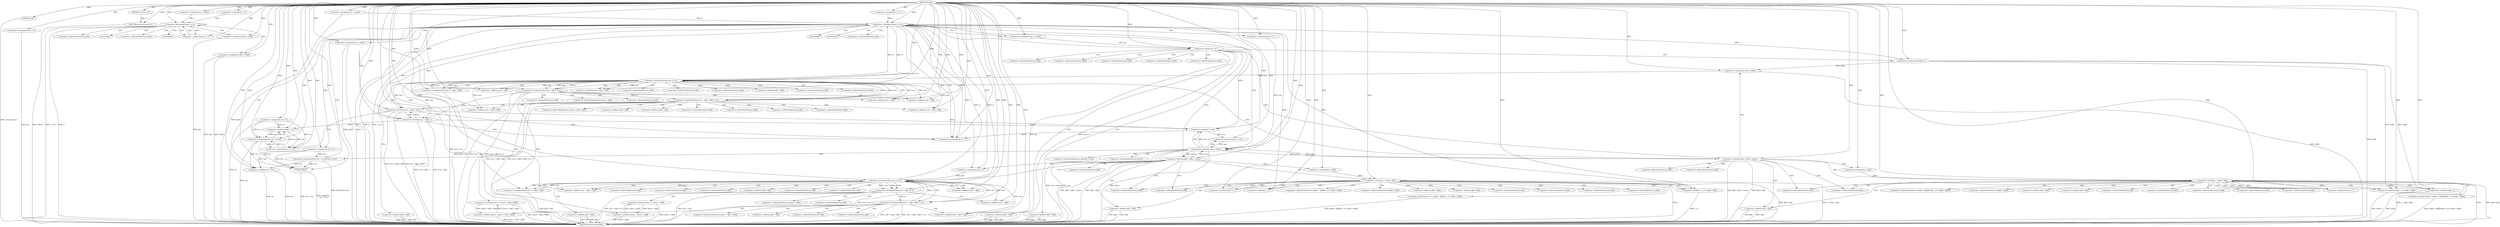 digraph "main" {  
"1000153" [label = "(METHOD,main)" ]
"1000505" [label = "(METHOD_RETURN,signed)" ]
"1000154" [label = "(PARAM,void)" ]
"1000157" [label = "(<operator>.assignment,n = read())" ]
"1000161" [label = "(<operator>.assignment,m = read())" ]
"1000186" [label = "(<operator>.assignment,tot = 0)" ]
"1000190" [label = "(<operator>.assignment,tot1 = 0)" ]
"1000503" [label = "(RETURN,return 0;,return 0;)" ]
"1000166" [label = "(<operator>.assignment,i = 1)" ]
"1000169" [label = "(<operator>.lessEqualsThan,i <= n)" ]
"1000172" [label = "(<operator>.preIncrement,++ i)" ]
"1000195" [label = "(<operator>.assignment,i = 1)" ]
"1000198" [label = "(<operator>.lessEqualsThan,i <= m)" ]
"1000201" [label = "(<operator>.preIncrement,++ i)" ]
"1000504" [label = "(LITERAL,0,return 0;)" ]
"1000175" [label = "(<operator>.assignment,a[i] = read())" ]
"1000180" [label = "(<operator>.assignment,b[i] = read())" ]
"1000205" [label = "(<operator>.assignment,opt = read())" ]
"1000209" [label = "(<operator>.assignment,k = read())" ]
"1000471" [label = "(<operator>.assignmentPlus,tot += c[i])" ]
"1000476" [label = "(<operator>.assignment,tot1 = 0)" ]
"1000498" [label = "(printf,printf(\"%d\n\", tot + tot1))" ]
"1000213" [label = "(<operator>.equals,opt == 1)" ]
"1000481" [label = "(<operator>.assignment,now = 1)" ]
"1000484" [label = "(<operator>.lessThan,now < maxm)" ]
"1000487" [label = "(<operator>.preIncrement,++ now)" ]
"1000489" [label = "(<operator>.assignmentPlus,tot1 += t[now][i % now])" ]
"1000326" [label = "(<operator>.assignment,lst[k] = i)" ]
"1000500" [label = "(<operator>.addition,tot + tot1)" ]
"1000218" [label = "(<operator>.lessThan,a[k] + b[k] < maxm)" ]
"1000333" [label = "(<operator>.lessThan,a[k] + b[k] < maxm)" ]
"1000229" [label = "(<operator>.assignment,j = a[k])" ]
"1000234" [label = "(<operator>.lessThan,j < a[k] + b[k])" ]
"1000243" [label = "(<operator>.preIncrement,++ j)" ]
"1000245" [label = "(<operator>.preIncrement,++ t[a[k] + b[k]][(i + j) % (a[k] + b[k])])" ]
"1000344" [label = "(<operator>.assignment,j = a[k])" ]
"1000349" [label = "(<operator>.lessThan,j < a[k] + b[k])" ]
"1000358" [label = "(<operator>.preIncrement,++ j)" ]
"1000360" [label = "(<operator>.preDecrement,-- t[a[k] + b[k]][(lst[k] + j) % (a[k] + b[k])])" ]
"1000495" [label = "(<operator>.modulo,i % now)" ]
"1000219" [label = "(<operator>.addition,a[k] + b[k])" ]
"1000270" [label = "(<operator>.assignment,now = i)" ]
"1000273" [label = "(<operator>.lessEqualsThan,now <= m)" ]
"1000276" [label = "(<operator>.assignmentPlus,now += a[k] + b[k])" ]
"1000334" [label = "(<operator>.addition,a[k] + b[k])" ]
"1000387" [label = "(<operator>.assignment,now = lst[k])" ]
"1000392" [label = "(<operator>.lessEqualsThan,now <= m)" ]
"1000395" [label = "(<operator>.assignmentPlus,now += a[k] + b[k])" ]
"1000236" [label = "(<operator>.addition,a[k] + b[k])" ]
"1000351" [label = "(<operator>.addition,a[k] + b[k])" ]
"1000256" [label = "(<operator>.modulo,(i + j) % (a[k] + b[k]))" ]
"1000278" [label = "(<operator>.addition,a[k] + b[k])" ]
"1000287" [label = "(<operator>.lessEqualsThan,now + a[k] <= m)" ]
"1000294" [label = "(<operator>.preIncrement,++ c[now + a[k]])" ]
"1000303" [label = "(<operator>.lessEqualsThan,now + a[k] + b[k] <= m)" ]
"1000314" [label = "(<operator>.preDecrement,-- c[now + a[k] + b[k]])" ]
"1000371" [label = "(<operator>.modulo,(lst[k] + j) % (a[k] + b[k]))" ]
"1000397" [label = "(<operator>.addition,a[k] + b[k])" ]
"1000406" [label = "(<operator>.lessEqualsThan,now + a[k] <= m)" ]
"1000433" [label = "(<operator>.lessEqualsThan,now + a[k] + b[k] <= m)" ]
"1000257" [label = "(<operator>.addition,i + j)" ]
"1000372" [label = "(<operator>.addition,lst[k] + j)" ]
"1000414" [label = "(<operator>.preDecrement,-- c[now + a[k]])" ]
"1000445" [label = "(<operator>.preIncrement,++ c[now + a[k] + b[k]])" ]
"1000288" [label = "(<operator>.addition,now + a[k])" ]
"1000304" [label = "(<operator>.addition,now + a[k] + b[k])" ]
"1000407" [label = "(<operator>.addition,now + a[k])" ]
"1000423" [label = "(<operator>.lessThan,now + a[k] < i)" ]
"1000430" [label = "(<operator>.preDecrement,-- tot)" ]
"1000434" [label = "(<operator>.addition,now + a[k] + b[k])" ]
"1000458" [label = "(<operator>.lessThan,now + a[k] + b[k] < i)" ]
"1000469" [label = "(<operator>.preIncrement,++ tot)" ]
"1000297" [label = "(<operator>.addition,now + a[k])" ]
"1000317" [label = "(<operator>.addition,now + a[k] + b[k])" ]
"1000417" [label = "(<operator>.addition,now + a[k])" ]
"1000424" [label = "(<operator>.addition,now + a[k])" ]
"1000448" [label = "(<operator>.addition,now + a[k] + b[k])" ]
"1000459" [label = "(<operator>.addition,now + a[k] + b[k])" ]
"1000176" [label = "(<operator>.indirectIndexAccess,a[i])" ]
"1000179" [label = "(read,read())" ]
"1000181" [label = "(<operator>.indirectIndexAccess,b[i])" ]
"1000184" [label = "(read,read())" ]
"1000207" [label = "(read,read())" ]
"1000211" [label = "(read,read())" ]
"1000473" [label = "(<operator>.indirectIndexAccess,c[i])" ]
"1000491" [label = "(<operator>.indirectIndexAccess,t[now][i % now])" ]
"1000327" [label = "(<operator>.indirectIndexAccess,lst[k])" ]
"1000492" [label = "(<operator>.indirectIndexAccess,t[now])" ]
"1000220" [label = "(<operator>.indirectIndexAccess,a[k])" ]
"1000223" [label = "(<operator>.indirectIndexAccess,b[k])" ]
"1000231" [label = "(<operator>.indirectIndexAccess,a[k])" ]
"1000246" [label = "(<operator>.indirectIndexAccess,t[a[k] + b[k]][(i + j) % (a[k] + b[k])])" ]
"1000335" [label = "(<operator>.indirectIndexAccess,a[k])" ]
"1000338" [label = "(<operator>.indirectIndexAccess,b[k])" ]
"1000346" [label = "(<operator>.indirectIndexAccess,a[k])" ]
"1000361" [label = "(<operator>.indirectIndexAccess,t[a[k] + b[k]][(lst[k] + j) % (a[k] + b[k])])" ]
"1000237" [label = "(<operator>.indirectIndexAccess,a[k])" ]
"1000240" [label = "(<operator>.indirectIndexAccess,b[k])" ]
"1000247" [label = "(<operator>.indirectIndexAccess,t[a[k] + b[k]])" ]
"1000352" [label = "(<operator>.indirectIndexAccess,a[k])" ]
"1000355" [label = "(<operator>.indirectIndexAccess,b[k])" ]
"1000362" [label = "(<operator>.indirectIndexAccess,t[a[k] + b[k]])" ]
"1000389" [label = "(<operator>.indirectIndexAccess,lst[k])" ]
"1000249" [label = "(<operator>.addition,a[k] + b[k])" ]
"1000260" [label = "(<operator>.addition,a[k] + b[k])" ]
"1000279" [label = "(<operator>.indirectIndexAccess,a[k])" ]
"1000282" [label = "(<operator>.indirectIndexAccess,b[k])" ]
"1000364" [label = "(<operator>.addition,a[k] + b[k])" ]
"1000377" [label = "(<operator>.addition,a[k] + b[k])" ]
"1000398" [label = "(<operator>.indirectIndexAccess,a[k])" ]
"1000401" [label = "(<operator>.indirectIndexAccess,b[k])" ]
"1000250" [label = "(<operator>.indirectIndexAccess,a[k])" ]
"1000253" [label = "(<operator>.indirectIndexAccess,b[k])" ]
"1000261" [label = "(<operator>.indirectIndexAccess,a[k])" ]
"1000264" [label = "(<operator>.indirectIndexAccess,b[k])" ]
"1000295" [label = "(<operator>.indirectIndexAccess,c[now + a[k]])" ]
"1000315" [label = "(<operator>.indirectIndexAccess,c[now + a[k] + b[k]])" ]
"1000365" [label = "(<operator>.indirectIndexAccess,a[k])" ]
"1000368" [label = "(<operator>.indirectIndexAccess,b[k])" ]
"1000373" [label = "(<operator>.indirectIndexAccess,lst[k])" ]
"1000378" [label = "(<operator>.indirectIndexAccess,a[k])" ]
"1000381" [label = "(<operator>.indirectIndexAccess,b[k])" ]
"1000290" [label = "(<operator>.indirectIndexAccess,a[k])" ]
"1000306" [label = "(<operator>.addition,a[k] + b[k])" ]
"1000409" [label = "(<operator>.indirectIndexAccess,a[k])" ]
"1000415" [label = "(<operator>.indirectIndexAccess,c[now + a[k]])" ]
"1000436" [label = "(<operator>.addition,a[k] + b[k])" ]
"1000446" [label = "(<operator>.indirectIndexAccess,c[now + a[k] + b[k]])" ]
"1000299" [label = "(<operator>.indirectIndexAccess,a[k])" ]
"1000307" [label = "(<operator>.indirectIndexAccess,a[k])" ]
"1000310" [label = "(<operator>.indirectIndexAccess,b[k])" ]
"1000319" [label = "(<operator>.addition,a[k] + b[k])" ]
"1000437" [label = "(<operator>.indirectIndexAccess,a[k])" ]
"1000440" [label = "(<operator>.indirectIndexAccess,b[k])" ]
"1000320" [label = "(<operator>.indirectIndexAccess,a[k])" ]
"1000323" [label = "(<operator>.indirectIndexAccess,b[k])" ]
"1000419" [label = "(<operator>.indirectIndexAccess,a[k])" ]
"1000426" [label = "(<operator>.indirectIndexAccess,a[k])" ]
"1000450" [label = "(<operator>.addition,a[k] + b[k])" ]
"1000461" [label = "(<operator>.addition,a[k] + b[k])" ]
"1000451" [label = "(<operator>.indirectIndexAccess,a[k])" ]
"1000454" [label = "(<operator>.indirectIndexAccess,b[k])" ]
"1000462" [label = "(<operator>.indirectIndexAccess,a[k])" ]
"1000465" [label = "(<operator>.indirectIndexAccess,b[k])" ]
  "1000154" -> "1000505"  [ label = "DDG: <anonymous>"] 
  "1000161" -> "1000505"  [ label = "DDG: read()"] 
  "1000169" -> "1000505"  [ label = "DDG: n"] 
  "1000169" -> "1000505"  [ label = "DDG: i <= n"] 
  "1000186" -> "1000505"  [ label = "DDG: tot"] 
  "1000190" -> "1000505"  [ label = "DDG: tot1"] 
  "1000198" -> "1000505"  [ label = "DDG: i"] 
  "1000198" -> "1000505"  [ label = "DDG: m"] 
  "1000198" -> "1000505"  [ label = "DDG: i <= m"] 
  "1000209" -> "1000505"  [ label = "DDG: k"] 
  "1000209" -> "1000505"  [ label = "DDG: read()"] 
  "1000213" -> "1000505"  [ label = "DDG: opt"] 
  "1000213" -> "1000505"  [ label = "DDG: opt == 1"] 
  "1000334" -> "1000505"  [ label = "DDG: a[k]"] 
  "1000334" -> "1000505"  [ label = "DDG: b[k]"] 
  "1000333" -> "1000505"  [ label = "DDG: a[k] + b[k]"] 
  "1000333" -> "1000505"  [ label = "DDG: a[k] + b[k] < maxm"] 
  "1000387" -> "1000505"  [ label = "DDG: lst[k]"] 
  "1000392" -> "1000505"  [ label = "DDG: now <= m"] 
  "1000406" -> "1000505"  [ label = "DDG: now + a[k]"] 
  "1000406" -> "1000505"  [ label = "DDG: now + a[k] <= m"] 
  "1000414" -> "1000505"  [ label = "DDG: c[now + a[k]]"] 
  "1000423" -> "1000505"  [ label = "DDG: now + a[k]"] 
  "1000423" -> "1000505"  [ label = "DDG: now + a[k] < i"] 
  "1000433" -> "1000505"  [ label = "DDG: now + a[k] + b[k]"] 
  "1000433" -> "1000505"  [ label = "DDG: now + a[k] + b[k] <= m"] 
  "1000445" -> "1000505"  [ label = "DDG: c[now + a[k] + b[k]]"] 
  "1000458" -> "1000505"  [ label = "DDG: now + a[k] + b[k]"] 
  "1000458" -> "1000505"  [ label = "DDG: now + a[k] + b[k] < i"] 
  "1000397" -> "1000505"  [ label = "DDG: a[k]"] 
  "1000397" -> "1000505"  [ label = "DDG: b[k]"] 
  "1000395" -> "1000505"  [ label = "DDG: a[k] + b[k]"] 
  "1000349" -> "1000505"  [ label = "DDG: j"] 
  "1000351" -> "1000505"  [ label = "DDG: a[k]"] 
  "1000351" -> "1000505"  [ label = "DDG: b[k]"] 
  "1000349" -> "1000505"  [ label = "DDG: a[k] + b[k]"] 
  "1000349" -> "1000505"  [ label = "DDG: j < a[k] + b[k]"] 
  "1000372" -> "1000505"  [ label = "DDG: lst[k]"] 
  "1000371" -> "1000505"  [ label = "DDG: lst[k] + j"] 
  "1000360" -> "1000505"  [ label = "DDG: t[a[k] + b[k]][(lst[k] + j) % (a[k] + b[k])]"] 
  "1000219" -> "1000505"  [ label = "DDG: a[k]"] 
  "1000219" -> "1000505"  [ label = "DDG: b[k]"] 
  "1000218" -> "1000505"  [ label = "DDG: a[k] + b[k]"] 
  "1000218" -> "1000505"  [ label = "DDG: a[k] + b[k] < maxm"] 
  "1000273" -> "1000505"  [ label = "DDG: now <= m"] 
  "1000287" -> "1000505"  [ label = "DDG: now + a[k]"] 
  "1000287" -> "1000505"  [ label = "DDG: now + a[k] <= m"] 
  "1000294" -> "1000505"  [ label = "DDG: c[now + a[k]]"] 
  "1000303" -> "1000505"  [ label = "DDG: now + a[k] + b[k]"] 
  "1000303" -> "1000505"  [ label = "DDG: now + a[k] + b[k] <= m"] 
  "1000314" -> "1000505"  [ label = "DDG: c[now + a[k] + b[k]]"] 
  "1000278" -> "1000505"  [ label = "DDG: a[k]"] 
  "1000278" -> "1000505"  [ label = "DDG: b[k]"] 
  "1000276" -> "1000505"  [ label = "DDG: a[k] + b[k]"] 
  "1000234" -> "1000505"  [ label = "DDG: j"] 
  "1000236" -> "1000505"  [ label = "DDG: a[k]"] 
  "1000236" -> "1000505"  [ label = "DDG: b[k]"] 
  "1000234" -> "1000505"  [ label = "DDG: a[k] + b[k]"] 
  "1000234" -> "1000505"  [ label = "DDG: j < a[k] + b[k]"] 
  "1000326" -> "1000505"  [ label = "DDG: lst[k]"] 
  "1000471" -> "1000505"  [ label = "DDG: c[i]"] 
  "1000484" -> "1000505"  [ label = "DDG: now"] 
  "1000484" -> "1000505"  [ label = "DDG: maxm"] 
  "1000484" -> "1000505"  [ label = "DDG: now < maxm"] 
  "1000500" -> "1000505"  [ label = "DDG: tot"] 
  "1000500" -> "1000505"  [ label = "DDG: tot1"] 
  "1000498" -> "1000505"  [ label = "DDG: tot + tot1"] 
  "1000498" -> "1000505"  [ label = "DDG: printf(\"%d\n\", tot + tot1)"] 
  "1000489" -> "1000505"  [ label = "DDG: t[now][i % now]"] 
  "1000256" -> "1000505"  [ label = "DDG: i + j"] 
  "1000245" -> "1000505"  [ label = "DDG: t[a[k] + b[k]][(i + j) % (a[k] + b[k])]"] 
  "1000175" -> "1000505"  [ label = "DDG: a[i]"] 
  "1000180" -> "1000505"  [ label = "DDG: b[i]"] 
  "1000180" -> "1000505"  [ label = "DDG: read()"] 
  "1000503" -> "1000505"  [ label = "DDG: <RET>"] 
  "1000153" -> "1000154"  [ label = "DDG: "] 
  "1000153" -> "1000157"  [ label = "DDG: "] 
  "1000153" -> "1000161"  [ label = "DDG: "] 
  "1000153" -> "1000186"  [ label = "DDG: "] 
  "1000153" -> "1000190"  [ label = "DDG: "] 
  "1000504" -> "1000503"  [ label = "DDG: 0"] 
  "1000153" -> "1000503"  [ label = "DDG: "] 
  "1000153" -> "1000166"  [ label = "DDG: "] 
  "1000153" -> "1000195"  [ label = "DDG: "] 
  "1000153" -> "1000504"  [ label = "DDG: "] 
  "1000166" -> "1000169"  [ label = "DDG: i"] 
  "1000172" -> "1000169"  [ label = "DDG: i"] 
  "1000153" -> "1000169"  [ label = "DDG: "] 
  "1000157" -> "1000169"  [ label = "DDG: n"] 
  "1000169" -> "1000172"  [ label = "DDG: i"] 
  "1000153" -> "1000172"  [ label = "DDG: "] 
  "1000153" -> "1000175"  [ label = "DDG: "] 
  "1000153" -> "1000180"  [ label = "DDG: "] 
  "1000195" -> "1000198"  [ label = "DDG: i"] 
  "1000201" -> "1000198"  [ label = "DDG: i"] 
  "1000153" -> "1000198"  [ label = "DDG: "] 
  "1000161" -> "1000198"  [ label = "DDG: m"] 
  "1000392" -> "1000198"  [ label = "DDG: m"] 
  "1000273" -> "1000198"  [ label = "DDG: m"] 
  "1000198" -> "1000201"  [ label = "DDG: i"] 
  "1000423" -> "1000201"  [ label = "DDG: i"] 
  "1000458" -> "1000201"  [ label = "DDG: i"] 
  "1000495" -> "1000201"  [ label = "DDG: i"] 
  "1000153" -> "1000201"  [ label = "DDG: "] 
  "1000153" -> "1000205"  [ label = "DDG: "] 
  "1000153" -> "1000209"  [ label = "DDG: "] 
  "1000153" -> "1000476"  [ label = "DDG: "] 
  "1000186" -> "1000471"  [ label = "DDG: tot"] 
  "1000430" -> "1000471"  [ label = "DDG: tot"] 
  "1000469" -> "1000471"  [ label = "DDG: tot"] 
  "1000153" -> "1000471"  [ label = "DDG: "] 
  "1000153" -> "1000481"  [ label = "DDG: "] 
  "1000153" -> "1000498"  [ label = "DDG: "] 
  "1000476" -> "1000498"  [ label = "DDG: tot1"] 
  "1000489" -> "1000498"  [ label = "DDG: tot1"] 
  "1000471" -> "1000498"  [ label = "DDG: tot"] 
  "1000205" -> "1000213"  [ label = "DDG: opt"] 
  "1000153" -> "1000213"  [ label = "DDG: "] 
  "1000198" -> "1000326"  [ label = "DDG: i"] 
  "1000153" -> "1000326"  [ label = "DDG: "] 
  "1000481" -> "1000484"  [ label = "DDG: now"] 
  "1000487" -> "1000484"  [ label = "DDG: now"] 
  "1000153" -> "1000484"  [ label = "DDG: "] 
  "1000333" -> "1000484"  [ label = "DDG: maxm"] 
  "1000218" -> "1000484"  [ label = "DDG: maxm"] 
  "1000495" -> "1000487"  [ label = "DDG: now"] 
  "1000153" -> "1000487"  [ label = "DDG: "] 
  "1000476" -> "1000489"  [ label = "DDG: tot1"] 
  "1000153" -> "1000489"  [ label = "DDG: "] 
  "1000471" -> "1000500"  [ label = "DDG: tot"] 
  "1000153" -> "1000500"  [ label = "DDG: "] 
  "1000476" -> "1000500"  [ label = "DDG: tot1"] 
  "1000489" -> "1000500"  [ label = "DDG: tot1"] 
  "1000484" -> "1000218"  [ label = "DDG: maxm"] 
  "1000153" -> "1000218"  [ label = "DDG: "] 
  "1000484" -> "1000333"  [ label = "DDG: maxm"] 
  "1000153" -> "1000333"  [ label = "DDG: "] 
  "1000198" -> "1000495"  [ label = "DDG: i"] 
  "1000423" -> "1000495"  [ label = "DDG: i"] 
  "1000458" -> "1000495"  [ label = "DDG: i"] 
  "1000153" -> "1000495"  [ label = "DDG: "] 
  "1000484" -> "1000495"  [ label = "DDG: now"] 
  "1000153" -> "1000229"  [ label = "DDG: "] 
  "1000229" -> "1000234"  [ label = "DDG: j"] 
  "1000243" -> "1000234"  [ label = "DDG: j"] 
  "1000153" -> "1000234"  [ label = "DDG: "] 
  "1000153" -> "1000243"  [ label = "DDG: "] 
  "1000234" -> "1000243"  [ label = "DDG: j"] 
  "1000198" -> "1000270"  [ label = "DDG: i"] 
  "1000153" -> "1000270"  [ label = "DDG: "] 
  "1000153" -> "1000344"  [ label = "DDG: "] 
  "1000344" -> "1000349"  [ label = "DDG: j"] 
  "1000358" -> "1000349"  [ label = "DDG: j"] 
  "1000153" -> "1000349"  [ label = "DDG: "] 
  "1000153" -> "1000358"  [ label = "DDG: "] 
  "1000349" -> "1000358"  [ label = "DDG: j"] 
  "1000326" -> "1000387"  [ label = "DDG: lst[k]"] 
  "1000270" -> "1000273"  [ label = "DDG: now"] 
  "1000276" -> "1000273"  [ label = "DDG: now"] 
  "1000153" -> "1000273"  [ label = "DDG: "] 
  "1000198" -> "1000273"  [ label = "DDG: m"] 
  "1000303" -> "1000273"  [ label = "DDG: m"] 
  "1000153" -> "1000276"  [ label = "DDG: "] 
  "1000273" -> "1000276"  [ label = "DDG: now"] 
  "1000153" -> "1000387"  [ label = "DDG: "] 
  "1000387" -> "1000392"  [ label = "DDG: now"] 
  "1000395" -> "1000392"  [ label = "DDG: now"] 
  "1000153" -> "1000392"  [ label = "DDG: "] 
  "1000198" -> "1000392"  [ label = "DDG: m"] 
  "1000433" -> "1000392"  [ label = "DDG: m"] 
  "1000153" -> "1000395"  [ label = "DDG: "] 
  "1000392" -> "1000395"  [ label = "DDG: now"] 
  "1000234" -> "1000256"  [ label = "DDG: j"] 
  "1000153" -> "1000256"  [ label = "DDG: "] 
  "1000198" -> "1000256"  [ label = "DDG: i"] 
  "1000349" -> "1000371"  [ label = "DDG: j"] 
  "1000153" -> "1000371"  [ label = "DDG: "] 
  "1000326" -> "1000371"  [ label = "DDG: lst[k]"] 
  "1000198" -> "1000257"  [ label = "DDG: i"] 
  "1000153" -> "1000257"  [ label = "DDG: "] 
  "1000234" -> "1000257"  [ label = "DDG: j"] 
  "1000273" -> "1000287"  [ label = "DDG: now"] 
  "1000153" -> "1000287"  [ label = "DDG: "] 
  "1000273" -> "1000287"  [ label = "DDG: m"] 
  "1000414" -> "1000294"  [ label = "DDG: c[now + a[k]]"] 
  "1000153" -> "1000303"  [ label = "DDG: "] 
  "1000273" -> "1000303"  [ label = "DDG: now"] 
  "1000287" -> "1000303"  [ label = "DDG: m"] 
  "1000445" -> "1000314"  [ label = "DDG: c[now + a[k] + b[k]]"] 
  "1000326" -> "1000372"  [ label = "DDG: lst[k]"] 
  "1000349" -> "1000372"  [ label = "DDG: j"] 
  "1000153" -> "1000372"  [ label = "DDG: "] 
  "1000392" -> "1000406"  [ label = "DDG: now"] 
  "1000153" -> "1000406"  [ label = "DDG: "] 
  "1000392" -> "1000406"  [ label = "DDG: m"] 
  "1000153" -> "1000433"  [ label = "DDG: "] 
  "1000392" -> "1000433"  [ label = "DDG: now"] 
  "1000406" -> "1000433"  [ label = "DDG: m"] 
  "1000273" -> "1000288"  [ label = "DDG: now"] 
  "1000153" -> "1000288"  [ label = "DDG: "] 
  "1000153" -> "1000304"  [ label = "DDG: "] 
  "1000273" -> "1000304"  [ label = "DDG: now"] 
  "1000392" -> "1000407"  [ label = "DDG: now"] 
  "1000153" -> "1000407"  [ label = "DDG: "] 
  "1000294" -> "1000414"  [ label = "DDG: c[now + a[k]]"] 
  "1000153" -> "1000434"  [ label = "DDG: "] 
  "1000392" -> "1000434"  [ label = "DDG: now"] 
  "1000314" -> "1000445"  [ label = "DDG: c[now + a[k] + b[k]]"] 
  "1000153" -> "1000297"  [ label = "DDG: "] 
  "1000273" -> "1000297"  [ label = "DDG: now"] 
  "1000153" -> "1000317"  [ label = "DDG: "] 
  "1000273" -> "1000317"  [ label = "DDG: now"] 
  "1000153" -> "1000423"  [ label = "DDG: "] 
  "1000392" -> "1000423"  [ label = "DDG: now"] 
  "1000198" -> "1000423"  [ label = "DDG: i"] 
  "1000458" -> "1000423"  [ label = "DDG: i"] 
  "1000186" -> "1000430"  [ label = "DDG: tot"] 
  "1000469" -> "1000430"  [ label = "DDG: tot"] 
  "1000153" -> "1000430"  [ label = "DDG: "] 
  "1000471" -> "1000430"  [ label = "DDG: tot"] 
  "1000153" -> "1000458"  [ label = "DDG: "] 
  "1000392" -> "1000458"  [ label = "DDG: now"] 
  "1000198" -> "1000458"  [ label = "DDG: i"] 
  "1000423" -> "1000458"  [ label = "DDG: i"] 
  "1000186" -> "1000469"  [ label = "DDG: tot"] 
  "1000430" -> "1000469"  [ label = "DDG: tot"] 
  "1000153" -> "1000469"  [ label = "DDG: "] 
  "1000471" -> "1000469"  [ label = "DDG: tot"] 
  "1000153" -> "1000417"  [ label = "DDG: "] 
  "1000392" -> "1000417"  [ label = "DDG: now"] 
  "1000153" -> "1000424"  [ label = "DDG: "] 
  "1000392" -> "1000424"  [ label = "DDG: now"] 
  "1000153" -> "1000448"  [ label = "DDG: "] 
  "1000392" -> "1000448"  [ label = "DDG: now"] 
  "1000153" -> "1000459"  [ label = "DDG: "] 
  "1000392" -> "1000459"  [ label = "DDG: now"] 
  "1000169" -> "1000180"  [ label = "CDG: "] 
  "1000169" -> "1000176"  [ label = "CDG: "] 
  "1000169" -> "1000169"  [ label = "CDG: "] 
  "1000169" -> "1000184"  [ label = "CDG: "] 
  "1000169" -> "1000181"  [ label = "CDG: "] 
  "1000169" -> "1000175"  [ label = "CDG: "] 
  "1000169" -> "1000179"  [ label = "CDG: "] 
  "1000169" -> "1000172"  [ label = "CDG: "] 
  "1000198" -> "1000498"  [ label = "CDG: "] 
  "1000198" -> "1000476"  [ label = "CDG: "] 
  "1000198" -> "1000201"  [ label = "CDG: "] 
  "1000198" -> "1000205"  [ label = "CDG: "] 
  "1000198" -> "1000481"  [ label = "CDG: "] 
  "1000198" -> "1000211"  [ label = "CDG: "] 
  "1000198" -> "1000473"  [ label = "CDG: "] 
  "1000198" -> "1000500"  [ label = "CDG: "] 
  "1000198" -> "1000198"  [ label = "CDG: "] 
  "1000198" -> "1000213"  [ label = "CDG: "] 
  "1000198" -> "1000471"  [ label = "CDG: "] 
  "1000198" -> "1000484"  [ label = "CDG: "] 
  "1000198" -> "1000207"  [ label = "CDG: "] 
  "1000198" -> "1000209"  [ label = "CDG: "] 
  "1000213" -> "1000326"  [ label = "CDG: "] 
  "1000213" -> "1000220"  [ label = "CDG: "] 
  "1000213" -> "1000334"  [ label = "CDG: "] 
  "1000213" -> "1000335"  [ label = "CDG: "] 
  "1000213" -> "1000338"  [ label = "CDG: "] 
  "1000213" -> "1000219"  [ label = "CDG: "] 
  "1000213" -> "1000333"  [ label = "CDG: "] 
  "1000213" -> "1000327"  [ label = "CDG: "] 
  "1000213" -> "1000218"  [ label = "CDG: "] 
  "1000213" -> "1000223"  [ label = "CDG: "] 
  "1000484" -> "1000495"  [ label = "CDG: "] 
  "1000484" -> "1000491"  [ label = "CDG: "] 
  "1000484" -> "1000487"  [ label = "CDG: "] 
  "1000484" -> "1000492"  [ label = "CDG: "] 
  "1000484" -> "1000484"  [ label = "CDG: "] 
  "1000484" -> "1000489"  [ label = "CDG: "] 
  "1000218" -> "1000240"  [ label = "CDG: "] 
  "1000218" -> "1000234"  [ label = "CDG: "] 
  "1000218" -> "1000231"  [ label = "CDG: "] 
  "1000218" -> "1000236"  [ label = "CDG: "] 
  "1000218" -> "1000273"  [ label = "CDG: "] 
  "1000218" -> "1000270"  [ label = "CDG: "] 
  "1000218" -> "1000229"  [ label = "CDG: "] 
  "1000218" -> "1000237"  [ label = "CDG: "] 
  "1000333" -> "1000389"  [ label = "CDG: "] 
  "1000333" -> "1000387"  [ label = "CDG: "] 
  "1000333" -> "1000349"  [ label = "CDG: "] 
  "1000333" -> "1000355"  [ label = "CDG: "] 
  "1000333" -> "1000344"  [ label = "CDG: "] 
  "1000333" -> "1000346"  [ label = "CDG: "] 
  "1000333" -> "1000392"  [ label = "CDG: "] 
  "1000333" -> "1000352"  [ label = "CDG: "] 
  "1000333" -> "1000351"  [ label = "CDG: "] 
  "1000234" -> "1000260"  [ label = "CDG: "] 
  "1000234" -> "1000240"  [ label = "CDG: "] 
  "1000234" -> "1000247"  [ label = "CDG: "] 
  "1000234" -> "1000234"  [ label = "CDG: "] 
  "1000234" -> "1000249"  [ label = "CDG: "] 
  "1000234" -> "1000257"  [ label = "CDG: "] 
  "1000234" -> "1000256"  [ label = "CDG: "] 
  "1000234" -> "1000243"  [ label = "CDG: "] 
  "1000234" -> "1000236"  [ label = "CDG: "] 
  "1000234" -> "1000261"  [ label = "CDG: "] 
  "1000234" -> "1000250"  [ label = "CDG: "] 
  "1000234" -> "1000245"  [ label = "CDG: "] 
  "1000234" -> "1000246"  [ label = "CDG: "] 
  "1000234" -> "1000253"  [ label = "CDG: "] 
  "1000234" -> "1000237"  [ label = "CDG: "] 
  "1000234" -> "1000264"  [ label = "CDG: "] 
  "1000349" -> "1000362"  [ label = "CDG: "] 
  "1000349" -> "1000368"  [ label = "CDG: "] 
  "1000349" -> "1000349"  [ label = "CDG: "] 
  "1000349" -> "1000355"  [ label = "CDG: "] 
  "1000349" -> "1000378"  [ label = "CDG: "] 
  "1000349" -> "1000364"  [ label = "CDG: "] 
  "1000349" -> "1000377"  [ label = "CDG: "] 
  "1000349" -> "1000361"  [ label = "CDG: "] 
  "1000349" -> "1000372"  [ label = "CDG: "] 
  "1000349" -> "1000381"  [ label = "CDG: "] 
  "1000349" -> "1000371"  [ label = "CDG: "] 
  "1000349" -> "1000373"  [ label = "CDG: "] 
  "1000349" -> "1000352"  [ label = "CDG: "] 
  "1000349" -> "1000360"  [ label = "CDG: "] 
  "1000349" -> "1000351"  [ label = "CDG: "] 
  "1000349" -> "1000365"  [ label = "CDG: "] 
  "1000349" -> "1000358"  [ label = "CDG: "] 
  "1000273" -> "1000276"  [ label = "CDG: "] 
  "1000273" -> "1000310"  [ label = "CDG: "] 
  "1000273" -> "1000282"  [ label = "CDG: "] 
  "1000273" -> "1000288"  [ label = "CDG: "] 
  "1000273" -> "1000303"  [ label = "CDG: "] 
  "1000273" -> "1000307"  [ label = "CDG: "] 
  "1000273" -> "1000287"  [ label = "CDG: "] 
  "1000273" -> "1000304"  [ label = "CDG: "] 
  "1000273" -> "1000273"  [ label = "CDG: "] 
  "1000273" -> "1000279"  [ label = "CDG: "] 
  "1000273" -> "1000290"  [ label = "CDG: "] 
  "1000273" -> "1000306"  [ label = "CDG: "] 
  "1000273" -> "1000278"  [ label = "CDG: "] 
  "1000392" -> "1000398"  [ label = "CDG: "] 
  "1000392" -> "1000436"  [ label = "CDG: "] 
  "1000392" -> "1000437"  [ label = "CDG: "] 
  "1000392" -> "1000409"  [ label = "CDG: "] 
  "1000392" -> "1000406"  [ label = "CDG: "] 
  "1000392" -> "1000392"  [ label = "CDG: "] 
  "1000392" -> "1000407"  [ label = "CDG: "] 
  "1000392" -> "1000433"  [ label = "CDG: "] 
  "1000392" -> "1000397"  [ label = "CDG: "] 
  "1000392" -> "1000401"  [ label = "CDG: "] 
  "1000392" -> "1000440"  [ label = "CDG: "] 
  "1000392" -> "1000434"  [ label = "CDG: "] 
  "1000392" -> "1000395"  [ label = "CDG: "] 
  "1000287" -> "1000294"  [ label = "CDG: "] 
  "1000287" -> "1000299"  [ label = "CDG: "] 
  "1000287" -> "1000295"  [ label = "CDG: "] 
  "1000287" -> "1000297"  [ label = "CDG: "] 
  "1000303" -> "1000315"  [ label = "CDG: "] 
  "1000303" -> "1000314"  [ label = "CDG: "] 
  "1000303" -> "1000319"  [ label = "CDG: "] 
  "1000303" -> "1000317"  [ label = "CDG: "] 
  "1000303" -> "1000320"  [ label = "CDG: "] 
  "1000303" -> "1000323"  [ label = "CDG: "] 
  "1000406" -> "1000423"  [ label = "CDG: "] 
  "1000406" -> "1000414"  [ label = "CDG: "] 
  "1000406" -> "1000419"  [ label = "CDG: "] 
  "1000406" -> "1000426"  [ label = "CDG: "] 
  "1000406" -> "1000415"  [ label = "CDG: "] 
  "1000406" -> "1000424"  [ label = "CDG: "] 
  "1000406" -> "1000417"  [ label = "CDG: "] 
  "1000433" -> "1000462"  [ label = "CDG: "] 
  "1000433" -> "1000448"  [ label = "CDG: "] 
  "1000433" -> "1000446"  [ label = "CDG: "] 
  "1000433" -> "1000461"  [ label = "CDG: "] 
  "1000433" -> "1000459"  [ label = "CDG: "] 
  "1000433" -> "1000450"  [ label = "CDG: "] 
  "1000433" -> "1000445"  [ label = "CDG: "] 
  "1000433" -> "1000465"  [ label = "CDG: "] 
  "1000433" -> "1000451"  [ label = "CDG: "] 
  "1000433" -> "1000454"  [ label = "CDG: "] 
  "1000433" -> "1000458"  [ label = "CDG: "] 
  "1000423" -> "1000430"  [ label = "CDG: "] 
  "1000458" -> "1000469"  [ label = "CDG: "] 
}
